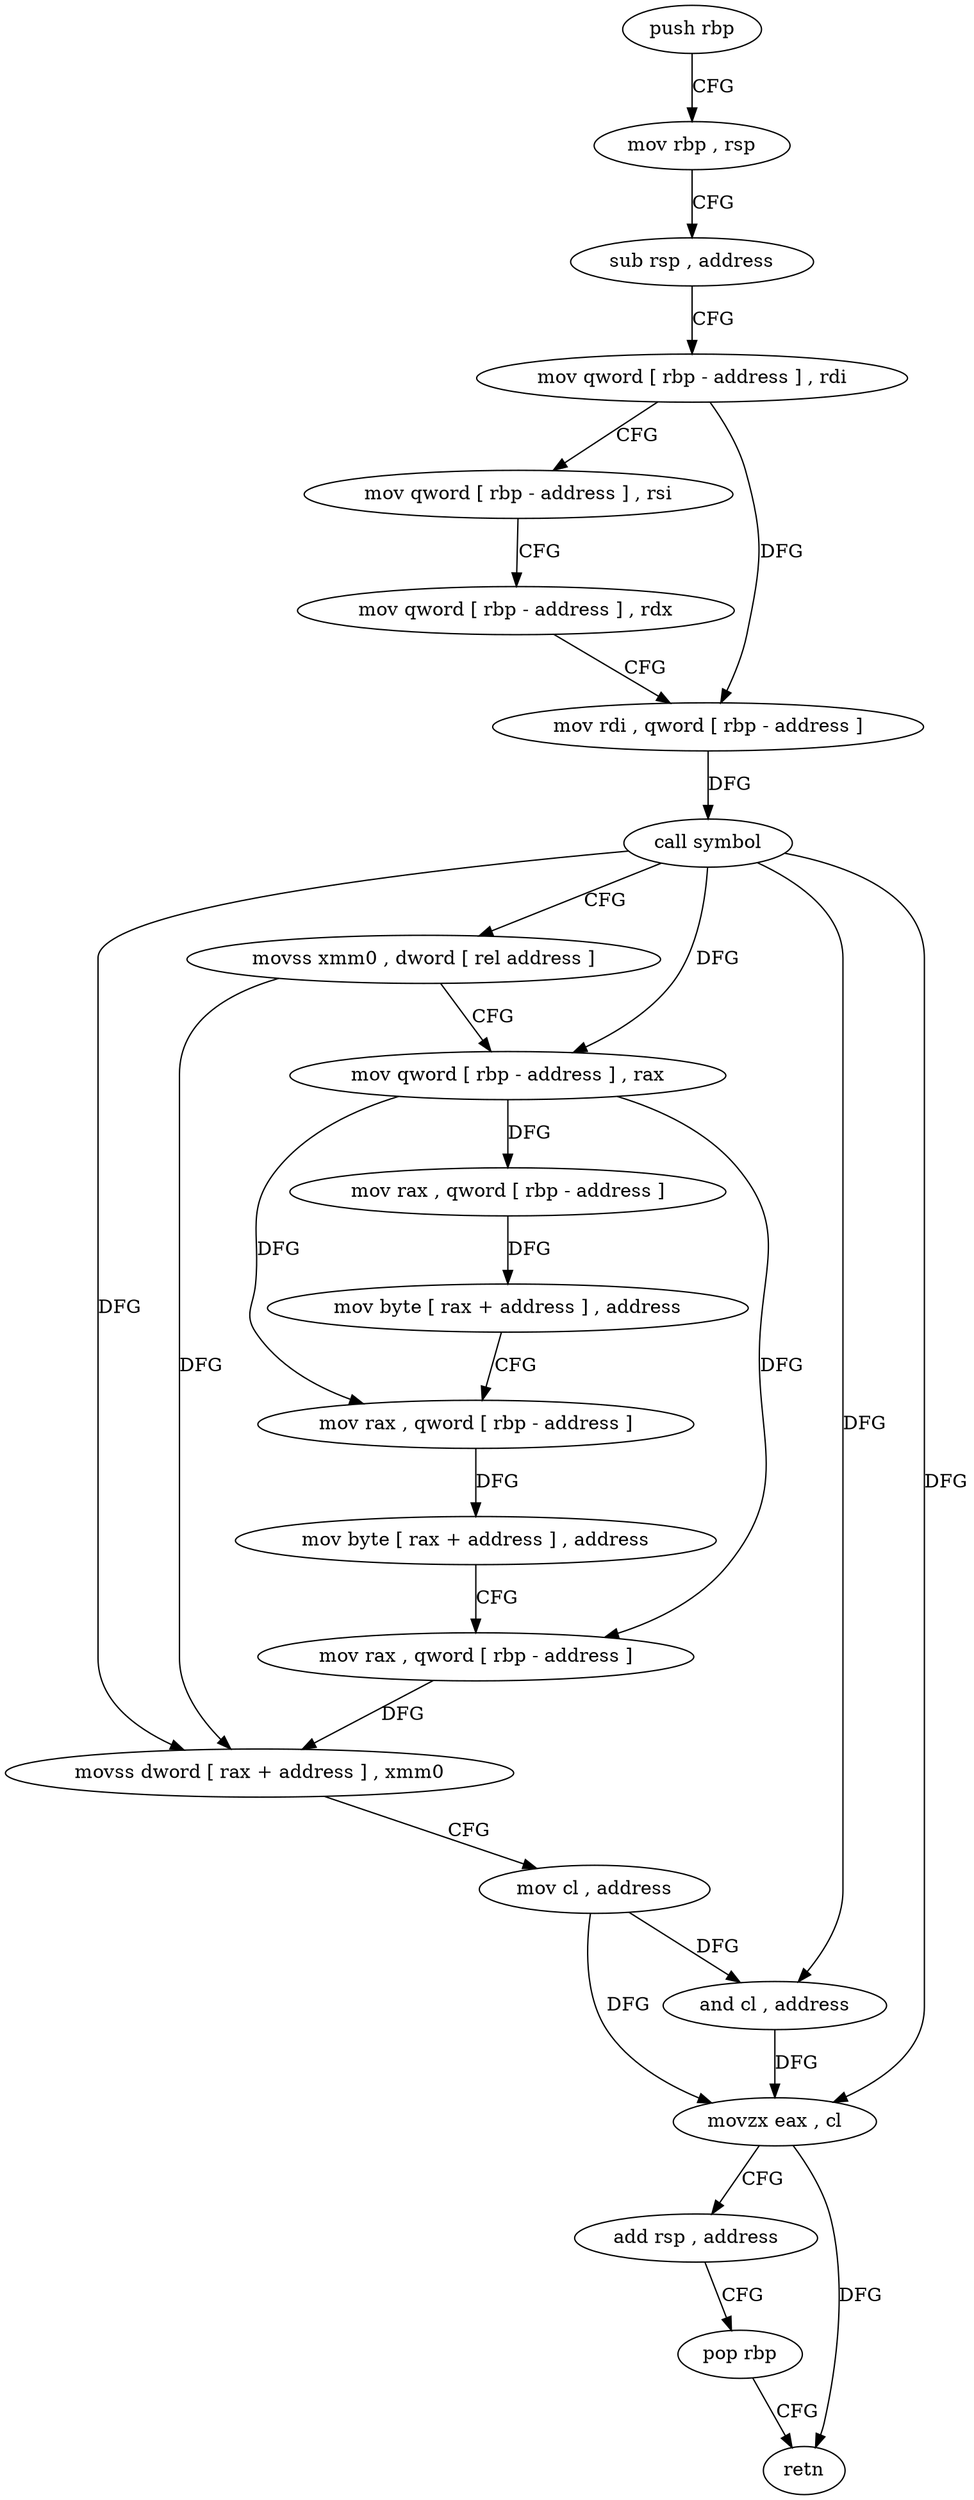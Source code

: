 digraph "func" {
"4279536" [label = "push rbp" ]
"4279537" [label = "mov rbp , rsp" ]
"4279540" [label = "sub rsp , address" ]
"4279544" [label = "mov qword [ rbp - address ] , rdi" ]
"4279548" [label = "mov qword [ rbp - address ] , rsi" ]
"4279552" [label = "mov qword [ rbp - address ] , rdx" ]
"4279556" [label = "mov rdi , qword [ rbp - address ]" ]
"4279560" [label = "call symbol" ]
"4279565" [label = "movss xmm0 , dword [ rel address ]" ]
"4279573" [label = "mov qword [ rbp - address ] , rax" ]
"4279577" [label = "mov rax , qword [ rbp - address ]" ]
"4279581" [label = "mov byte [ rax + address ] , address" ]
"4279585" [label = "mov rax , qword [ rbp - address ]" ]
"4279589" [label = "mov byte [ rax + address ] , address" ]
"4279593" [label = "mov rax , qword [ rbp - address ]" ]
"4279597" [label = "movss dword [ rax + address ] , xmm0" ]
"4279602" [label = "mov cl , address" ]
"4279604" [label = "and cl , address" ]
"4279607" [label = "movzx eax , cl" ]
"4279610" [label = "add rsp , address" ]
"4279614" [label = "pop rbp" ]
"4279615" [label = "retn" ]
"4279536" -> "4279537" [ label = "CFG" ]
"4279537" -> "4279540" [ label = "CFG" ]
"4279540" -> "4279544" [ label = "CFG" ]
"4279544" -> "4279548" [ label = "CFG" ]
"4279544" -> "4279556" [ label = "DFG" ]
"4279548" -> "4279552" [ label = "CFG" ]
"4279552" -> "4279556" [ label = "CFG" ]
"4279556" -> "4279560" [ label = "DFG" ]
"4279560" -> "4279565" [ label = "CFG" ]
"4279560" -> "4279573" [ label = "DFG" ]
"4279560" -> "4279604" [ label = "DFG" ]
"4279560" -> "4279607" [ label = "DFG" ]
"4279560" -> "4279597" [ label = "DFG" ]
"4279565" -> "4279573" [ label = "CFG" ]
"4279565" -> "4279597" [ label = "DFG" ]
"4279573" -> "4279577" [ label = "DFG" ]
"4279573" -> "4279585" [ label = "DFG" ]
"4279573" -> "4279593" [ label = "DFG" ]
"4279577" -> "4279581" [ label = "DFG" ]
"4279581" -> "4279585" [ label = "CFG" ]
"4279585" -> "4279589" [ label = "DFG" ]
"4279589" -> "4279593" [ label = "CFG" ]
"4279593" -> "4279597" [ label = "DFG" ]
"4279597" -> "4279602" [ label = "CFG" ]
"4279602" -> "4279604" [ label = "DFG" ]
"4279602" -> "4279607" [ label = "DFG" ]
"4279604" -> "4279607" [ label = "DFG" ]
"4279607" -> "4279610" [ label = "CFG" ]
"4279607" -> "4279615" [ label = "DFG" ]
"4279610" -> "4279614" [ label = "CFG" ]
"4279614" -> "4279615" [ label = "CFG" ]
}
